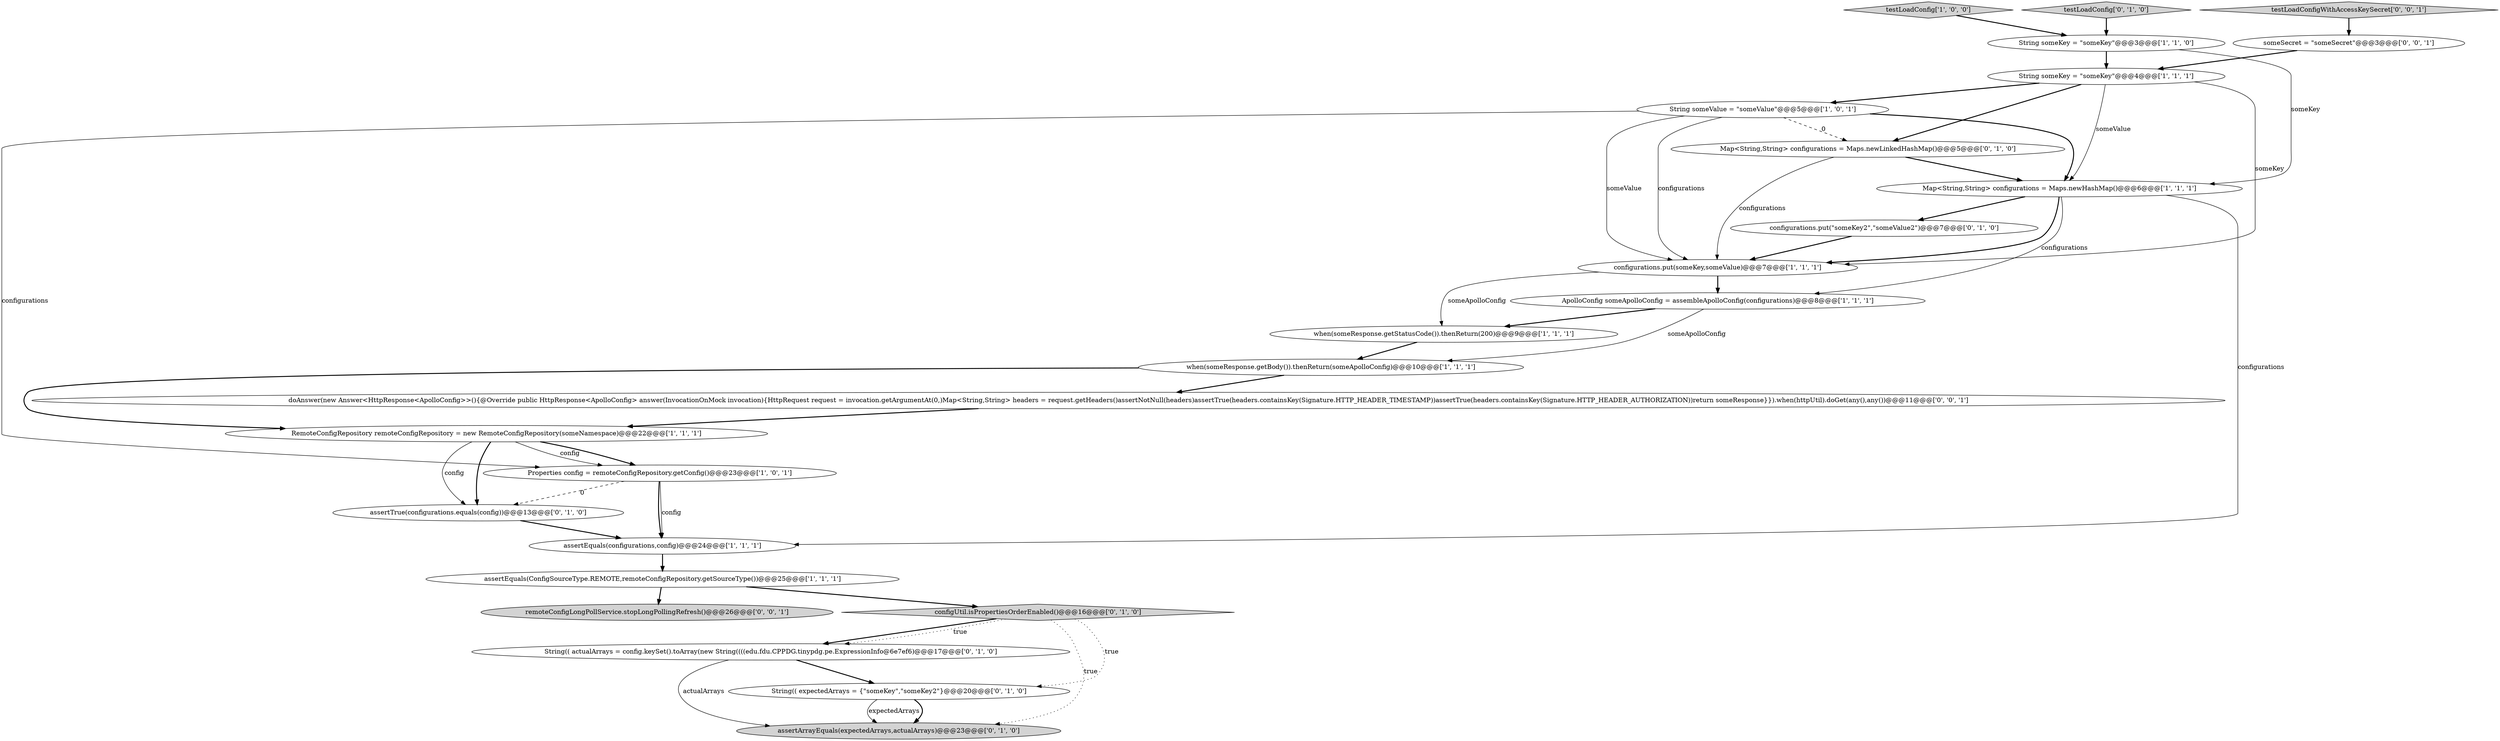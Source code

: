 digraph {
23 [style = filled, label = "remoteConfigLongPollService.stopLongPollingRefresh()@@@26@@@['0', '0', '1']", fillcolor = lightgray, shape = ellipse image = "AAA0AAABBB3BBB"];
1 [style = filled, label = "String someValue = \"someValue\"@@@5@@@['1', '0', '1']", fillcolor = white, shape = ellipse image = "AAA0AAABBB1BBB"];
16 [style = filled, label = "String(( actualArrays = config.keySet().toArray(new String((((edu.fdu.CPPDG.tinypdg.pe.ExpressionInfo@6e7ef6)@@@17@@@['0', '1', '0']", fillcolor = white, shape = ellipse image = "AAA1AAABBB2BBB"];
14 [style = filled, label = "assertTrue(configurations.equals(config))@@@13@@@['0', '1', '0']", fillcolor = white, shape = ellipse image = "AAA1AAABBB2BBB"];
19 [style = filled, label = "assertArrayEquals(expectedArrays,actualArrays)@@@23@@@['0', '1', '0']", fillcolor = lightgray, shape = ellipse image = "AAA1AAABBB2BBB"];
4 [style = filled, label = "configurations.put(someKey,someValue)@@@7@@@['1', '1', '1']", fillcolor = white, shape = ellipse image = "AAA0AAABBB1BBB"];
3 [style = filled, label = "assertEquals(configurations,config)@@@24@@@['1', '1', '1']", fillcolor = white, shape = ellipse image = "AAA0AAABBB1BBB"];
8 [style = filled, label = "assertEquals(ConfigSourceType.REMOTE,remoteConfigRepository.getSourceType())@@@25@@@['1', '1', '1']", fillcolor = white, shape = ellipse image = "AAA0AAABBB1BBB"];
24 [style = filled, label = "testLoadConfigWithAccessKeySecret['0', '0', '1']", fillcolor = lightgray, shape = diamond image = "AAA0AAABBB3BBB"];
15 [style = filled, label = "configUtil.isPropertiesOrderEnabled()@@@16@@@['0', '1', '0']", fillcolor = lightgray, shape = diamond image = "AAA1AAABBB2BBB"];
11 [style = filled, label = "Map<String,String> configurations = Maps.newHashMap()@@@6@@@['1', '1', '1']", fillcolor = white, shape = ellipse image = "AAA0AAABBB1BBB"];
13 [style = filled, label = "String(( expectedArrays = {\"someKey\",\"someKey2\"}@@@20@@@['0', '1', '0']", fillcolor = white, shape = ellipse image = "AAA1AAABBB2BBB"];
18 [style = filled, label = "configurations.put(\"someKey2\",\"someValue2\")@@@7@@@['0', '1', '0']", fillcolor = white, shape = ellipse image = "AAA1AAABBB2BBB"];
10 [style = filled, label = "String someKey = \"someKey\"@@@3@@@['1', '1', '0']", fillcolor = white, shape = ellipse image = "AAA0AAABBB1BBB"];
12 [style = filled, label = "when(someResponse.getStatusCode()).thenReturn(200)@@@9@@@['1', '1', '1']", fillcolor = white, shape = ellipse image = "AAA0AAABBB1BBB"];
9 [style = filled, label = "Properties config = remoteConfigRepository.getConfig()@@@23@@@['1', '0', '1']", fillcolor = white, shape = ellipse image = "AAA0AAABBB1BBB"];
17 [style = filled, label = "Map<String,String> configurations = Maps.newLinkedHashMap()@@@5@@@['0', '1', '0']", fillcolor = white, shape = ellipse image = "AAA1AAABBB2BBB"];
7 [style = filled, label = "ApolloConfig someApolloConfig = assembleApolloConfig(configurations)@@@8@@@['1', '1', '1']", fillcolor = white, shape = ellipse image = "AAA0AAABBB1BBB"];
0 [style = filled, label = "String someKey = \"someKey\"@@@4@@@['1', '1', '1']", fillcolor = white, shape = ellipse image = "AAA0AAABBB1BBB"];
2 [style = filled, label = "RemoteConfigRepository remoteConfigRepository = new RemoteConfigRepository(someNamespace)@@@22@@@['1', '1', '1']", fillcolor = white, shape = ellipse image = "AAA0AAABBB1BBB"];
5 [style = filled, label = "testLoadConfig['1', '0', '0']", fillcolor = lightgray, shape = diamond image = "AAA0AAABBB1BBB"];
6 [style = filled, label = "when(someResponse.getBody()).thenReturn(someApolloConfig)@@@10@@@['1', '1', '1']", fillcolor = white, shape = ellipse image = "AAA0AAABBB1BBB"];
21 [style = filled, label = "doAnswer(new Answer<HttpResponse<ApolloConfig>>(){@Override public HttpResponse<ApolloConfig> answer(InvocationOnMock invocation){HttpRequest request = invocation.getArgumentAt(0,)Map<String,String> headers = request.getHeaders()assertNotNull(headers)assertTrue(headers.containsKey(Signature.HTTP_HEADER_TIMESTAMP))assertTrue(headers.containsKey(Signature.HTTP_HEADER_AUTHORIZATION))return someResponse}}).when(httpUtil).doGet(any(),any())@@@11@@@['0', '0', '1']", fillcolor = white, shape = ellipse image = "AAA0AAABBB3BBB"];
22 [style = filled, label = "someSecret = \"someSecret\"@@@3@@@['0', '0', '1']", fillcolor = white, shape = ellipse image = "AAA0AAABBB3BBB"];
20 [style = filled, label = "testLoadConfig['0', '1', '0']", fillcolor = lightgray, shape = diamond image = "AAA0AAABBB2BBB"];
15->19 [style = dotted, label="true"];
4->12 [style = solid, label="someApolloConfig"];
11->4 [style = bold, label=""];
4->7 [style = bold, label=""];
14->3 [style = bold, label=""];
16->19 [style = solid, label="actualArrays"];
7->6 [style = solid, label="someApolloConfig"];
13->19 [style = bold, label=""];
20->10 [style = bold, label=""];
15->13 [style = dotted, label="true"];
1->4 [style = solid, label="someValue"];
9->3 [style = solid, label="config"];
22->0 [style = bold, label=""];
13->19 [style = solid, label="expectedArrays"];
9->3 [style = bold, label=""];
8->23 [style = bold, label=""];
2->14 [style = solid, label="config"];
11->3 [style = solid, label="configurations"];
2->9 [style = solid, label="config"];
11->18 [style = bold, label=""];
17->4 [style = solid, label="configurations"];
0->11 [style = solid, label="someValue"];
16->13 [style = bold, label=""];
5->10 [style = bold, label=""];
10->0 [style = bold, label=""];
0->1 [style = bold, label=""];
6->2 [style = bold, label=""];
24->22 [style = bold, label=""];
1->11 [style = bold, label=""];
21->2 [style = bold, label=""];
1->4 [style = solid, label="configurations"];
6->21 [style = bold, label=""];
10->11 [style = solid, label="someKey"];
0->4 [style = solid, label="someKey"];
2->9 [style = bold, label=""];
9->14 [style = dashed, label="0"];
7->12 [style = bold, label=""];
3->8 [style = bold, label=""];
15->16 [style = bold, label=""];
0->17 [style = bold, label=""];
17->11 [style = bold, label=""];
12->6 [style = bold, label=""];
11->7 [style = solid, label="configurations"];
15->16 [style = dotted, label="true"];
2->14 [style = bold, label=""];
1->17 [style = dashed, label="0"];
1->9 [style = solid, label="configurations"];
8->15 [style = bold, label=""];
18->4 [style = bold, label=""];
}
